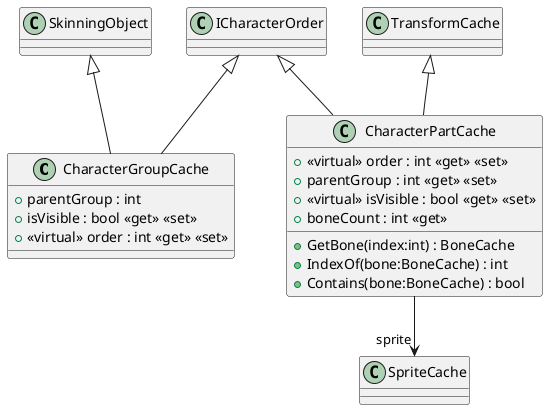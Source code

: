 @startuml
class CharacterGroupCache {
    + parentGroup : int
    + isVisible : bool <<get>> <<set>>
    + <<virtual>> order : int <<get>> <<set>>
}
class CharacterPartCache {
    + <<virtual>> order : int <<get>> <<set>>
    + parentGroup : int <<get>> <<set>>
    + <<virtual>> isVisible : bool <<get>> <<set>>
    + boneCount : int <<get>>
    + GetBone(index:int) : BoneCache
    + IndexOf(bone:BoneCache) : int
    + Contains(bone:BoneCache) : bool
}
SkinningObject <|-- CharacterGroupCache
ICharacterOrder <|-- CharacterGroupCache
TransformCache <|-- CharacterPartCache
ICharacterOrder <|-- CharacterPartCache
CharacterPartCache --> "sprite" SpriteCache
@enduml
